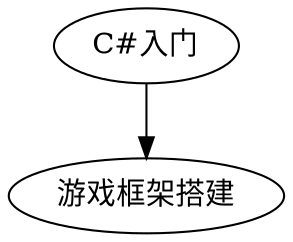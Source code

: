 digraph graphname {


    "C#入门"->"游戏框架搭建"
}

strict graph {
  // 设置节点属性
  "C#入门" [shape=box];
  "游戏框架搭建" [shape=triangle];

  // 设置边属性
  a -- b [color=blue];
  a -- c [style=dotted];
}

// // 时序图
// digraph G {
// rankdir="LR";
// node[shape="point", width=0, height=0];
// edge[arrowhead="none", style="dashed"]

// {
// rank="same";
// edge[style="solided"];
// LC[shape="plaintext"];
// LC -> step00 -> step01 -> step02 -> step03 -> step04 -> step05;
// }

// {
// rank="same";
// edge[style="solided"];
// Agency[shape="plaintext"];
// Agency -> step10 -> step11 -> step12 -> step13 -> step14 -> step15;
// }

// {
// rank="same";
// edge[style="solided"];
// Agent[shape="plaintext"];
// Agent -> step20 -> step21 -> step22 -> step23 -> step24 -> step25;
// }

// step00 -> step10 [label="sends email new custumer", arrowhead="normal"];
// step11 -> step01 [label="declines", arrowhead="normal"];
// step12 -> step02 [label="accepts", arrowhead="normal"];
// step13 -> step23 [label="forward to", arrowhead="normal"];
// step24 -> step14;
// step14 -> step04 [arrowhead="normal"];
// }

// uml
// digraph G{

// fontname = "Courier New"
// fontsize = 10

// node [ fontname = "Courier New", fontsize = 10, shape = "record" ];
// edge [ fontname = "Courier New", fontsize = 10 ];

// Animal [ label = "{Animal |+ name : String\l+ age : int\l|+ die() : void\l}" ];

// subgraph clusterAnimalImpl{
// bgcolor="yellow"
// Dog [ label = "{Dog||+ bark() : void\l}" ];
// Cat [ label = "{Cat||+ meow() : void\l}" ];
// };

// edge [ arrowhead = "empty" ];

// Dog->Animal;
// Cat->Animal;
// Dog->Cat [arrowhead="none", label="0..*"];
// }

// 道路图
// digraph {
// edge[fontname="SimSun",fontcolor=red];
// node[fontname="SimSun",size="20,20"];

// 北京[shape=doublecircle];
// 湘潭[shape=plaintext]

// //高速公路节点关系
// 北京->石家庄->郑州->武汉->长沙->广州[label=京港澳高速,color=red];
// 北京->天津->沈阳->长春->哈尔滨[label=京哈高速,color=lawngreen];
// 北京->呼和浩特->银川->兰州->西宁->拉萨[label=京藏高速,color=purple];
// 郑州->西安->兰州->乌鲁木齐[label=连霍高速,color=blue]
// 上海->杭州->南昌->湘潭->贵阳->昆明[label=沪昆高速,color=orange];
// 福州->南昌->武汉->西安->银川[label=福银高速,color=brown];
// 湘潭->长沙[style=dotted];
// }

// digraph graphviz{
// // 定义图属性
// graph [bgcolor="#666666", style="rounded", color="#1c1c1c", penwidth="0.5",
// fontname="Futura", fontcolor=white, fontsize=24,
// labelloc=t, labeljust=c,
// compound=true]

// label = "Graphviz\n关系图脚本绘制工具"

// copyright [shape=plaintext, fontcolor="#2222ff", label=<
// <TABLE BORDER="0">
// <TR><TD><FONT FACE="Futura" POINT-SIZE="16">周刚</FONT></TD></TR>
// <TR><TD>https://stidio.github.io/</TD></TR>
// </TABLE>
// >]

// // 定义共用节点属性
// node [shape="cds", color="#1c1c1c", penwidth="0.5", style="filled",
// fixedsize=true, width=3, height=0.5, fontname="Futura", fontsize=10]
// // 定义公用边属性
// edge [color="#cccccc", style="dashed", arrowhead=vee, arrowsize=0.75, penwidth="0.75"]

// {
// rank = same
// prepare [fillcolor="#dfc1c1", label="准备"]
// dot [fillcolor="#c1dfc1", label="DOT语言"]
// tpi [fillcolor="#c1c1df", label="第三方集成"]

// // 步骤
// prepare -> dot -> tpi
// }

// copyright -> dot [style=invis]

// node [shape="box", style="rounded,filled", color="#aaaaaa", width=2.75, height=0.4]
// edge [color="#222222", style="dotted"]

// subgraph cluster_prepare {
// graph [bgcolor="#dfc1c1", fontsize=12, labelloc=b]

// label = "准备"

// p_install [label="安装"]
// p_layout [label="布局引擎"]
// p_format [label="输出格式"]
// p_cmd [label="命令运行方式"]
// p_tools [label="工具"]

// p_install -> p_layout -> p_format -> p_cmd -> p_tools
// }
// subgraph cluster_dot {
// graph [bgcolor="#c1dfc1", fontsize=12, labelloc=b]

// label = "DOT语言"

// d_base [label="基本语法"]
// d_graph [label="图"]
// d_node [label="节点"]
// d_edge [label="边"]
// d_subgraph [label="子图"]
// d_group [label="分组与布局"]
// d_table [label="表格"]
// d_image [label="图片"]
// d_strict [label="约束条件"]

// d_base -> d_graph -> d_node -> d_edge -> d_subgraph -> d_group -> d_table -> d_image -> d_strict
// }
// subgraph cluster_tpi {
// graph [bgcolor="#c1c1df", fontsize=12, labelloc=b]
// edge [style="invis"]

// label = "第三方集成"

// t_c [label="C", color="#ff4444"]
// t_python [label="Python"]
// t_javascript [label="JavaScript"]
// t_other [label="..."]

// t_c -> t_python -> t_javascript -> t_other
// }

// edge [dir=none, color="#ffffff"]
// prepare -> p_install [lhead=cluster_prepare]
// dot -> d_base [lhead=cluster_dot]
// tpi -> t_c [lhead=cluster_tpi]

// footer [fixedsize=true, width=8, height=0.8,
// shape=plaintext, style="",
// fontcolor=white, fontsize=8,
// label=<
// <TABLE BORDER="0">
// <TR><TD><IMG SRC="CC-BY-SA_icon.png"/></TD></TR>
// <TR><TD>This work is licensed under a Creative Commons Attribution-ShareAlike 4.0 International License.</TD></TR>
// </TABLE>
// >]

// d_strict -> footer [style=invis]
// }
// digraph graphviz{
// bgcolor = "#666666" // 背景

// fontname="Futura" // 字体
// fontcolor = white // 字体颜色
// fontsize = 24 // 字体大小

// labelloc = t // 标签垂直顶部
// labeljust = c // 标签水平居中

// label = "Graphviz\n关系图脚本绘制工具"
// }


// digraph graphviz{
// graph [bgcolor = "#666666",
// fontname="Futura", fontcolor = white, fontsize = 24,
// labelloc = t, labeljust = c,
// label = "Graphviz\n关系图脚本绘制工具"]
// }


// digraph graphviz{
// graph [bgcolor = "#666666",
// fontname="Futura", fontcolor = white, fontsize = 24,
// labelloc = t, labeljust = c]

// label = "Graphviz\n关系图脚本绘制工具"
// }

// digraph graphviz{ 
//     bgcolor = "#666666"; // 背景
//     fontname = "Futura"; // 字体
//     fontcolor = white; // 字体颜色
//     fontsize = 24; //字体大小

//     labelloc = t; // 标签垂直顶部
//     label = "Graphviz\n关系图脚本绘制工具"

//  1 -> 2; 
//  2 -> 3; 
//  4 -> 3;
//  3 -> 2;
//  3 -> main; 
//  2 -> main; 
//  m -> 2;
// }

// digraph graphviz
// {
//     graph [bgcolor = "#666666",
//         fontname="Futura", fontcolor = white, fontsize = 24,
//         labelloc = t, labeljust = c,
//         label = "Graphviz\n关系图脚本绘制工具"]
// }
